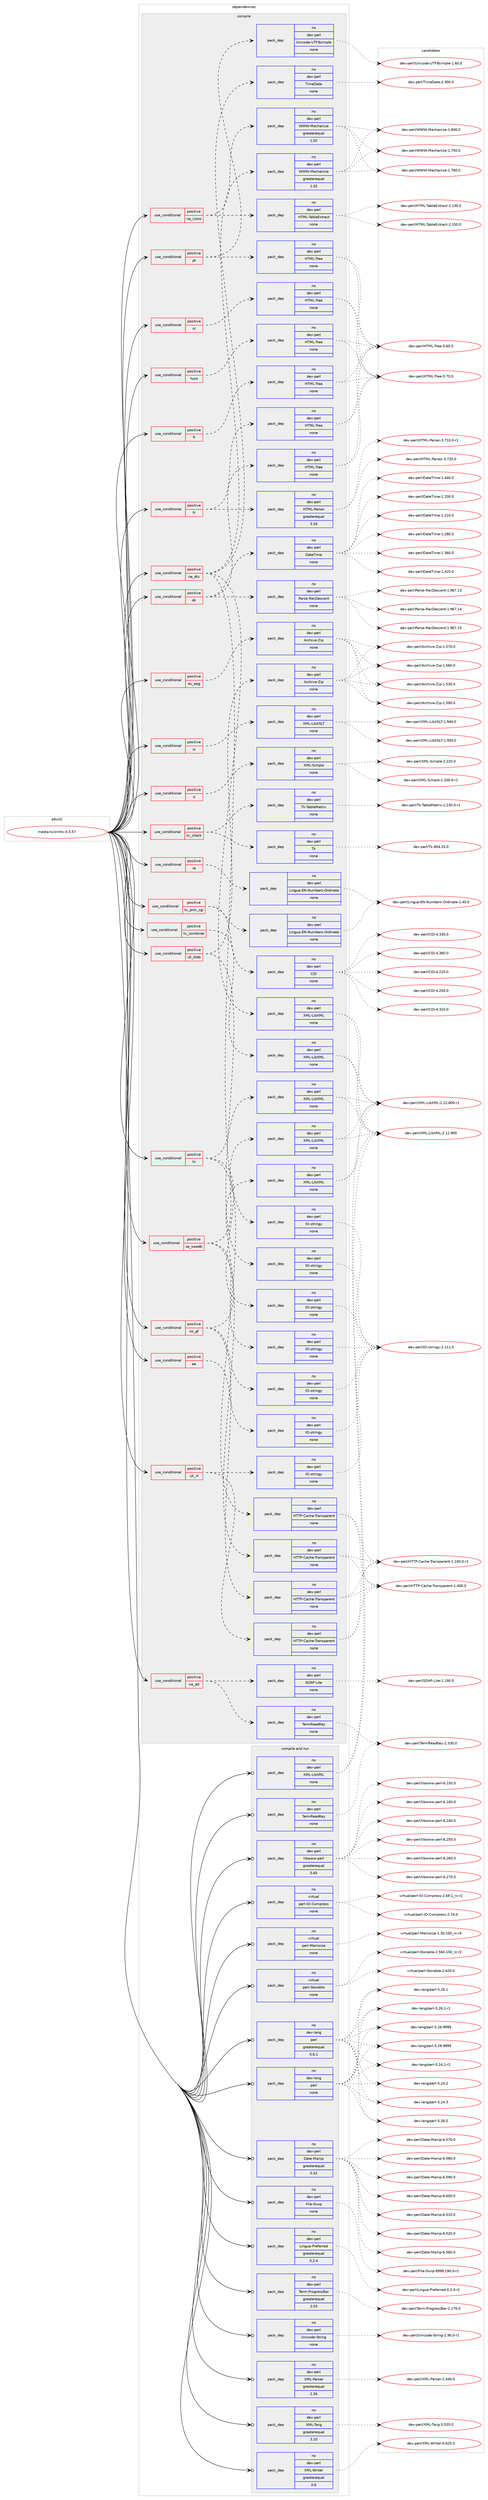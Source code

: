 digraph prolog {

# *************
# Graph options
# *************

newrank=true;
concentrate=true;
compound=true;
graph [rankdir=LR,fontname=Helvetica,fontsize=10,ranksep=1.5];#, ranksep=2.5, nodesep=0.2];
edge  [arrowhead=vee];
node  [fontname=Helvetica,fontsize=10];

# **********
# The ebuild
# **********

subgraph cluster_leftcol {
color=gray;
rank=same;
label=<<i>ebuild</i>>;
id [label="media-tv/xmltv-0.5.57", color=red, width=4, href="../media-tv/xmltv-0.5.57.svg"];
}

# ****************
# The dependencies
# ****************

subgraph cluster_midcol {
color=gray;
label=<<i>dependencies</i>>;
subgraph cluster_compile {
fillcolor="#eeeeee";
style=filled;
label=<<i>compile</i>>;
subgraph cond95436 {
dependency389226 [label=<<TABLE BORDER="0" CELLBORDER="1" CELLSPACING="0" CELLPADDING="4"><TR><TD ROWSPAN="3" CELLPADDING="10">use_conditional</TD></TR><TR><TD>positive</TD></TR><TR><TD>dk</TD></TR></TABLE>>, shape=none, color=red];
subgraph pack287471 {
dependency389227 [label=<<TABLE BORDER="0" CELLBORDER="1" CELLSPACING="0" CELLPADDING="4" WIDTH="220"><TR><TD ROWSPAN="6" CELLPADDING="30">pack_dep</TD></TR><TR><TD WIDTH="110">no</TD></TR><TR><TD>dev-perl</TD></TR><TR><TD>HTML-Tree</TD></TR><TR><TD>none</TD></TR><TR><TD></TD></TR></TABLE>>, shape=none, color=blue];
}
dependency389226:e -> dependency389227:w [weight=20,style="dashed",arrowhead="vee"];
subgraph pack287472 {
dependency389228 [label=<<TABLE BORDER="0" CELLBORDER="1" CELLSPACING="0" CELLPADDING="4" WIDTH="220"><TR><TD ROWSPAN="6" CELLPADDING="30">pack_dep</TD></TR><TR><TD WIDTH="110">no</TD></TR><TR><TD>dev-perl</TD></TR><TR><TD>DateTime</TD></TR><TR><TD>none</TD></TR><TR><TD></TD></TR></TABLE>>, shape=none, color=blue];
}
dependency389226:e -> dependency389228:w [weight=20,style="dashed",arrowhead="vee"];
subgraph pack287473 {
dependency389229 [label=<<TABLE BORDER="0" CELLBORDER="1" CELLSPACING="0" CELLPADDING="4" WIDTH="220"><TR><TD ROWSPAN="6" CELLPADDING="30">pack_dep</TD></TR><TR><TD WIDTH="110">no</TD></TR><TR><TD>dev-perl</TD></TR><TR><TD>Parse-RecDescent</TD></TR><TR><TD>none</TD></TR><TR><TD></TD></TR></TABLE>>, shape=none, color=blue];
}
dependency389226:e -> dependency389229:w [weight=20,style="dashed",arrowhead="vee"];
}
id:e -> dependency389226:w [weight=20,style="solid",arrowhead="vee"];
subgraph cond95437 {
dependency389230 [label=<<TABLE BORDER="0" CELLBORDER="1" CELLSPACING="0" CELLPADDING="4"><TR><TD ROWSPAN="3" CELLPADDING="10">use_conditional</TD></TR><TR><TD>positive</TD></TR><TR><TD>ee</TD></TR></TABLE>>, shape=none, color=red];
subgraph pack287474 {
dependency389231 [label=<<TABLE BORDER="0" CELLBORDER="1" CELLSPACING="0" CELLPADDING="4" WIDTH="220"><TR><TD ROWSPAN="6" CELLPADDING="30">pack_dep</TD></TR><TR><TD WIDTH="110">no</TD></TR><TR><TD>dev-perl</TD></TR><TR><TD>IO-stringy</TD></TR><TR><TD>none</TD></TR><TR><TD></TD></TR></TABLE>>, shape=none, color=blue];
}
dependency389230:e -> dependency389231:w [weight=20,style="dashed",arrowhead="vee"];
}
id:e -> dependency389230:w [weight=20,style="solid",arrowhead="vee"];
subgraph cond95438 {
dependency389232 [label=<<TABLE BORDER="0" CELLBORDER="1" CELLSPACING="0" CELLPADDING="4"><TR><TD ROWSPAN="3" CELLPADDING="10">use_conditional</TD></TR><TR><TD>positive</TD></TR><TR><TD>eu_epg</TD></TR></TABLE>>, shape=none, color=red];
subgraph pack287475 {
dependency389233 [label=<<TABLE BORDER="0" CELLBORDER="1" CELLSPACING="0" CELLPADDING="4" WIDTH="220"><TR><TD ROWSPAN="6" CELLPADDING="30">pack_dep</TD></TR><TR><TD WIDTH="110">no</TD></TR><TR><TD>dev-perl</TD></TR><TR><TD>Archive-Zip</TD></TR><TR><TD>none</TD></TR><TR><TD></TD></TR></TABLE>>, shape=none, color=blue];
}
dependency389232:e -> dependency389233:w [weight=20,style="dashed",arrowhead="vee"];
}
id:e -> dependency389232:w [weight=20,style="solid",arrowhead="vee"];
subgraph cond95439 {
dependency389234 [label=<<TABLE BORDER="0" CELLBORDER="1" CELLSPACING="0" CELLPADDING="4"><TR><TD ROWSPAN="3" CELLPADDING="10">use_conditional</TD></TR><TR><TD>positive</TD></TR><TR><TD>fi</TD></TR></TABLE>>, shape=none, color=red];
subgraph pack287476 {
dependency389235 [label=<<TABLE BORDER="0" CELLBORDER="1" CELLSPACING="0" CELLPADDING="4" WIDTH="220"><TR><TD ROWSPAN="6" CELLPADDING="30">pack_dep</TD></TR><TR><TD WIDTH="110">no</TD></TR><TR><TD>dev-perl</TD></TR><TR><TD>HTML-Tree</TD></TR><TR><TD>none</TD></TR><TR><TD></TD></TR></TABLE>>, shape=none, color=blue];
}
dependency389234:e -> dependency389235:w [weight=20,style="dashed",arrowhead="vee"];
}
id:e -> dependency389234:w [weight=20,style="solid",arrowhead="vee"];
subgraph cond95440 {
dependency389236 [label=<<TABLE BORDER="0" CELLBORDER="1" CELLSPACING="0" CELLPADDING="4"><TR><TD ROWSPAN="3" CELLPADDING="10">use_conditional</TD></TR><TR><TD>positive</TD></TR><TR><TD>fr</TD></TR></TABLE>>, shape=none, color=red];
subgraph pack287477 {
dependency389237 [label=<<TABLE BORDER="0" CELLBORDER="1" CELLSPACING="0" CELLPADDING="4" WIDTH="220"><TR><TD ROWSPAN="6" CELLPADDING="30">pack_dep</TD></TR><TR><TD WIDTH="110">no</TD></TR><TR><TD>dev-perl</TD></TR><TR><TD>HTML-Parser</TD></TR><TR><TD>greaterequal</TD></TR><TR><TD>3.34</TD></TR></TABLE>>, shape=none, color=blue];
}
dependency389236:e -> dependency389237:w [weight=20,style="dashed",arrowhead="vee"];
subgraph pack287478 {
dependency389238 [label=<<TABLE BORDER="0" CELLBORDER="1" CELLSPACING="0" CELLPADDING="4" WIDTH="220"><TR><TD ROWSPAN="6" CELLPADDING="30">pack_dep</TD></TR><TR><TD WIDTH="110">no</TD></TR><TR><TD>dev-perl</TD></TR><TR><TD>HTML-Tree</TD></TR><TR><TD>none</TD></TR><TR><TD></TD></TR></TABLE>>, shape=none, color=blue];
}
dependency389236:e -> dependency389238:w [weight=20,style="dashed",arrowhead="vee"];
}
id:e -> dependency389236:w [weight=20,style="solid",arrowhead="vee"];
subgraph cond95441 {
dependency389239 [label=<<TABLE BORDER="0" CELLBORDER="1" CELLSPACING="0" CELLPADDING="4"><TR><TD ROWSPAN="3" CELLPADDING="10">use_conditional</TD></TR><TR><TD>positive</TD></TR><TR><TD>hr</TD></TR></TABLE>>, shape=none, color=red];
subgraph pack287479 {
dependency389240 [label=<<TABLE BORDER="0" CELLBORDER="1" CELLSPACING="0" CELLPADDING="4" WIDTH="220"><TR><TD ROWSPAN="6" CELLPADDING="30">pack_dep</TD></TR><TR><TD WIDTH="110">no</TD></TR><TR><TD>dev-perl</TD></TR><TR><TD>HTTP-Cache-Transparent</TD></TR><TR><TD>none</TD></TR><TR><TD></TD></TR></TABLE>>, shape=none, color=blue];
}
dependency389239:e -> dependency389240:w [weight=20,style="dashed",arrowhead="vee"];
subgraph pack287480 {
dependency389241 [label=<<TABLE BORDER="0" CELLBORDER="1" CELLSPACING="0" CELLPADDING="4" WIDTH="220"><TR><TD ROWSPAN="6" CELLPADDING="30">pack_dep</TD></TR><TR><TD WIDTH="110">no</TD></TR><TR><TD>dev-perl</TD></TR><TR><TD>IO-stringy</TD></TR><TR><TD>none</TD></TR><TR><TD></TD></TR></TABLE>>, shape=none, color=blue];
}
dependency389239:e -> dependency389241:w [weight=20,style="dashed",arrowhead="vee"];
subgraph pack287481 {
dependency389242 [label=<<TABLE BORDER="0" CELLBORDER="1" CELLSPACING="0" CELLPADDING="4" WIDTH="220"><TR><TD ROWSPAN="6" CELLPADDING="30">pack_dep</TD></TR><TR><TD WIDTH="110">no</TD></TR><TR><TD>dev-perl</TD></TR><TR><TD>XML-LibXML</TD></TR><TR><TD>none</TD></TR><TR><TD></TD></TR></TABLE>>, shape=none, color=blue];
}
dependency389239:e -> dependency389242:w [weight=20,style="dashed",arrowhead="vee"];
}
id:e -> dependency389239:w [weight=20,style="solid",arrowhead="vee"];
subgraph cond95442 {
dependency389243 [label=<<TABLE BORDER="0" CELLBORDER="1" CELLSPACING="0" CELLPADDING="4"><TR><TD ROWSPAN="3" CELLPADDING="10">use_conditional</TD></TR><TR><TD>positive</TD></TR><TR><TD>huro</TD></TR></TABLE>>, shape=none, color=red];
subgraph pack287482 {
dependency389244 [label=<<TABLE BORDER="0" CELLBORDER="1" CELLSPACING="0" CELLPADDING="4" WIDTH="220"><TR><TD ROWSPAN="6" CELLPADDING="30">pack_dep</TD></TR><TR><TD WIDTH="110">no</TD></TR><TR><TD>dev-perl</TD></TR><TR><TD>HTML-Tree</TD></TR><TR><TD>none</TD></TR><TR><TD></TD></TR></TABLE>>, shape=none, color=blue];
}
dependency389243:e -> dependency389244:w [weight=20,style="dashed",arrowhead="vee"];
}
id:e -> dependency389243:w [weight=20,style="solid",arrowhead="vee"];
subgraph cond95443 {
dependency389245 [label=<<TABLE BORDER="0" CELLBORDER="1" CELLSPACING="0" CELLPADDING="4"><TR><TD ROWSPAN="3" CELLPADDING="10">use_conditional</TD></TR><TR><TD>positive</TD></TR><TR><TD>is</TD></TR></TABLE>>, shape=none, color=red];
subgraph pack287483 {
dependency389246 [label=<<TABLE BORDER="0" CELLBORDER="1" CELLSPACING="0" CELLPADDING="4" WIDTH="220"><TR><TD ROWSPAN="6" CELLPADDING="30">pack_dep</TD></TR><TR><TD WIDTH="110">no</TD></TR><TR><TD>dev-perl</TD></TR><TR><TD>XML-LibXSLT</TD></TR><TR><TD>none</TD></TR><TR><TD></TD></TR></TABLE>>, shape=none, color=blue];
}
dependency389245:e -> dependency389246:w [weight=20,style="dashed",arrowhead="vee"];
}
id:e -> dependency389245:w [weight=20,style="solid",arrowhead="vee"];
subgraph cond95444 {
dependency389247 [label=<<TABLE BORDER="0" CELLBORDER="1" CELLSPACING="0" CELLPADDING="4"><TR><TD ROWSPAN="3" CELLPADDING="10">use_conditional</TD></TR><TR><TD>positive</TD></TR><TR><TD>it</TD></TR></TABLE>>, shape=none, color=red];
subgraph pack287484 {
dependency389248 [label=<<TABLE BORDER="0" CELLBORDER="1" CELLSPACING="0" CELLPADDING="4" WIDTH="220"><TR><TD ROWSPAN="6" CELLPADDING="30">pack_dep</TD></TR><TR><TD WIDTH="110">no</TD></TR><TR><TD>dev-perl</TD></TR><TR><TD>XML-Simple</TD></TR><TR><TD>none</TD></TR><TR><TD></TD></TR></TABLE>>, shape=none, color=blue];
}
dependency389247:e -> dependency389248:w [weight=20,style="dashed",arrowhead="vee"];
}
id:e -> dependency389247:w [weight=20,style="solid",arrowhead="vee"];
subgraph cond95445 {
dependency389249 [label=<<TABLE BORDER="0" CELLBORDER="1" CELLSPACING="0" CELLPADDING="4"><TR><TD ROWSPAN="3" CELLPADDING="10">use_conditional</TD></TR><TR><TD>positive</TD></TR><TR><TD>na_dd</TD></TR></TABLE>>, shape=none, color=red];
subgraph pack287485 {
dependency389250 [label=<<TABLE BORDER="0" CELLBORDER="1" CELLSPACING="0" CELLPADDING="4" WIDTH="220"><TR><TD ROWSPAN="6" CELLPADDING="30">pack_dep</TD></TR><TR><TD WIDTH="110">no</TD></TR><TR><TD>dev-perl</TD></TR><TR><TD>SOAP-Lite</TD></TR><TR><TD>none</TD></TR><TR><TD></TD></TR></TABLE>>, shape=none, color=blue];
}
dependency389249:e -> dependency389250:w [weight=20,style="dashed",arrowhead="vee"];
subgraph pack287486 {
dependency389251 [label=<<TABLE BORDER="0" CELLBORDER="1" CELLSPACING="0" CELLPADDING="4" WIDTH="220"><TR><TD ROWSPAN="6" CELLPADDING="30">pack_dep</TD></TR><TR><TD WIDTH="110">no</TD></TR><TR><TD>dev-perl</TD></TR><TR><TD>TermReadKey</TD></TR><TR><TD>none</TD></TR><TR><TD></TD></TR></TABLE>>, shape=none, color=blue];
}
dependency389249:e -> dependency389251:w [weight=20,style="dashed",arrowhead="vee"];
}
id:e -> dependency389249:w [weight=20,style="solid",arrowhead="vee"];
subgraph cond95446 {
dependency389252 [label=<<TABLE BORDER="0" CELLBORDER="1" CELLSPACING="0" CELLPADDING="4"><TR><TD ROWSPAN="3" CELLPADDING="10">use_conditional</TD></TR><TR><TD>positive</TD></TR><TR><TD>na_dtv</TD></TR></TABLE>>, shape=none, color=red];
subgraph pack287487 {
dependency389253 [label=<<TABLE BORDER="0" CELLBORDER="1" CELLSPACING="0" CELLPADDING="4" WIDTH="220"><TR><TD ROWSPAN="6" CELLPADDING="30">pack_dep</TD></TR><TR><TD WIDTH="110">no</TD></TR><TR><TD>dev-perl</TD></TR><TR><TD>WWW-Mechanize</TD></TR><TR><TD>greaterequal</TD></TR><TR><TD>1.02</TD></TR></TABLE>>, shape=none, color=blue];
}
dependency389252:e -> dependency389253:w [weight=20,style="dashed",arrowhead="vee"];
subgraph pack287488 {
dependency389254 [label=<<TABLE BORDER="0" CELLBORDER="1" CELLSPACING="0" CELLPADDING="4" WIDTH="220"><TR><TD ROWSPAN="6" CELLPADDING="30">pack_dep</TD></TR><TR><TD WIDTH="110">no</TD></TR><TR><TD>dev-perl</TD></TR><TR><TD>TimeDate</TD></TR><TR><TD>none</TD></TR><TR><TD></TD></TR></TABLE>>, shape=none, color=blue];
}
dependency389252:e -> dependency389254:w [weight=20,style="dashed",arrowhead="vee"];
subgraph pack287489 {
dependency389255 [label=<<TABLE BORDER="0" CELLBORDER="1" CELLSPACING="0" CELLPADDING="4" WIDTH="220"><TR><TD ROWSPAN="6" CELLPADDING="30">pack_dep</TD></TR><TR><TD WIDTH="110">no</TD></TR><TR><TD>dev-perl</TD></TR><TR><TD>IO-stringy</TD></TR><TR><TD>none</TD></TR><TR><TD></TD></TR></TABLE>>, shape=none, color=blue];
}
dependency389252:e -> dependency389255:w [weight=20,style="dashed",arrowhead="vee"];
subgraph pack287490 {
dependency389256 [label=<<TABLE BORDER="0" CELLBORDER="1" CELLSPACING="0" CELLPADDING="4" WIDTH="220"><TR><TD ROWSPAN="6" CELLPADDING="30">pack_dep</TD></TR><TR><TD WIDTH="110">no</TD></TR><TR><TD>dev-perl</TD></TR><TR><TD>XML-LibXML</TD></TR><TR><TD>none</TD></TR><TR><TD></TD></TR></TABLE>>, shape=none, color=blue];
}
dependency389252:e -> dependency389256:w [weight=20,style="dashed",arrowhead="vee"];
}
id:e -> dependency389252:w [weight=20,style="solid",arrowhead="vee"];
subgraph cond95447 {
dependency389257 [label=<<TABLE BORDER="0" CELLBORDER="1" CELLSPACING="0" CELLPADDING="4"><TR><TD ROWSPAN="3" CELLPADDING="10">use_conditional</TD></TR><TR><TD>positive</TD></TR><TR><TD>na_icons</TD></TR></TABLE>>, shape=none, color=red];
subgraph pack287491 {
dependency389258 [label=<<TABLE BORDER="0" CELLBORDER="1" CELLSPACING="0" CELLPADDING="4" WIDTH="220"><TR><TD ROWSPAN="6" CELLPADDING="30">pack_dep</TD></TR><TR><TD WIDTH="110">no</TD></TR><TR><TD>dev-perl</TD></TR><TR><TD>HTML-TableExtract</TD></TR><TR><TD>none</TD></TR><TR><TD></TD></TR></TABLE>>, shape=none, color=blue];
}
dependency389257:e -> dependency389258:w [weight=20,style="dashed",arrowhead="vee"];
subgraph pack287492 {
dependency389259 [label=<<TABLE BORDER="0" CELLBORDER="1" CELLSPACING="0" CELLPADDING="4" WIDTH="220"><TR><TD ROWSPAN="6" CELLPADDING="30">pack_dep</TD></TR><TR><TD WIDTH="110">no</TD></TR><TR><TD>dev-perl</TD></TR><TR><TD>WWW-Mechanize</TD></TR><TR><TD>greaterequal</TD></TR><TR><TD>1.02</TD></TR></TABLE>>, shape=none, color=blue];
}
dependency389257:e -> dependency389259:w [weight=20,style="dashed",arrowhead="vee"];
}
id:e -> dependency389257:w [weight=20,style="solid",arrowhead="vee"];
subgraph cond95448 {
dependency389260 [label=<<TABLE BORDER="0" CELLBORDER="1" CELLSPACING="0" CELLPADDING="4"><TR><TD ROWSPAN="3" CELLPADDING="10">use_conditional</TD></TR><TR><TD>positive</TD></TR><TR><TD>nl</TD></TR></TABLE>>, shape=none, color=red];
subgraph pack287493 {
dependency389261 [label=<<TABLE BORDER="0" CELLBORDER="1" CELLSPACING="0" CELLPADDING="4" WIDTH="220"><TR><TD ROWSPAN="6" CELLPADDING="30">pack_dep</TD></TR><TR><TD WIDTH="110">no</TD></TR><TR><TD>dev-perl</TD></TR><TR><TD>HTML-Tree</TD></TR><TR><TD>none</TD></TR><TR><TD></TD></TR></TABLE>>, shape=none, color=blue];
}
dependency389260:e -> dependency389261:w [weight=20,style="dashed",arrowhead="vee"];
}
id:e -> dependency389260:w [weight=20,style="solid",arrowhead="vee"];
subgraph cond95449 {
dependency389262 [label=<<TABLE BORDER="0" CELLBORDER="1" CELLSPACING="0" CELLPADDING="4"><TR><TD ROWSPAN="3" CELLPADDING="10">use_conditional</TD></TR><TR><TD>positive</TD></TR><TR><TD>no_gf</TD></TR></TABLE>>, shape=none, color=red];
subgraph pack287494 {
dependency389263 [label=<<TABLE BORDER="0" CELLBORDER="1" CELLSPACING="0" CELLPADDING="4" WIDTH="220"><TR><TD ROWSPAN="6" CELLPADDING="30">pack_dep</TD></TR><TR><TD WIDTH="110">no</TD></TR><TR><TD>dev-perl</TD></TR><TR><TD>HTTP-Cache-Transparent</TD></TR><TR><TD>none</TD></TR><TR><TD></TD></TR></TABLE>>, shape=none, color=blue];
}
dependency389262:e -> dependency389263:w [weight=20,style="dashed",arrowhead="vee"];
subgraph pack287495 {
dependency389264 [label=<<TABLE BORDER="0" CELLBORDER="1" CELLSPACING="0" CELLPADDING="4" WIDTH="220"><TR><TD ROWSPAN="6" CELLPADDING="30">pack_dep</TD></TR><TR><TD WIDTH="110">no</TD></TR><TR><TD>dev-perl</TD></TR><TR><TD>IO-stringy</TD></TR><TR><TD>none</TD></TR><TR><TD></TD></TR></TABLE>>, shape=none, color=blue];
}
dependency389262:e -> dependency389264:w [weight=20,style="dashed",arrowhead="vee"];
subgraph pack287496 {
dependency389265 [label=<<TABLE BORDER="0" CELLBORDER="1" CELLSPACING="0" CELLPADDING="4" WIDTH="220"><TR><TD ROWSPAN="6" CELLPADDING="30">pack_dep</TD></TR><TR><TD WIDTH="110">no</TD></TR><TR><TD>dev-perl</TD></TR><TR><TD>XML-LibXML</TD></TR><TR><TD>none</TD></TR><TR><TD></TD></TR></TABLE>>, shape=none, color=blue];
}
dependency389262:e -> dependency389265:w [weight=20,style="dashed",arrowhead="vee"];
}
id:e -> dependency389262:w [weight=20,style="solid",arrowhead="vee"];
subgraph cond95450 {
dependency389266 [label=<<TABLE BORDER="0" CELLBORDER="1" CELLSPACING="0" CELLPADDING="4"><TR><TD ROWSPAN="3" CELLPADDING="10">use_conditional</TD></TR><TR><TD>positive</TD></TR><TR><TD>pt</TD></TR></TABLE>>, shape=none, color=red];
subgraph pack287497 {
dependency389267 [label=<<TABLE BORDER="0" CELLBORDER="1" CELLSPACING="0" CELLPADDING="4" WIDTH="220"><TR><TD ROWSPAN="6" CELLPADDING="30">pack_dep</TD></TR><TR><TD WIDTH="110">no</TD></TR><TR><TD>dev-perl</TD></TR><TR><TD>HTML-Tree</TD></TR><TR><TD>none</TD></TR><TR><TD></TD></TR></TABLE>>, shape=none, color=blue];
}
dependency389266:e -> dependency389267:w [weight=20,style="dashed",arrowhead="vee"];
subgraph pack287498 {
dependency389268 [label=<<TABLE BORDER="0" CELLBORDER="1" CELLSPACING="0" CELLPADDING="4" WIDTH="220"><TR><TD ROWSPAN="6" CELLPADDING="30">pack_dep</TD></TR><TR><TD WIDTH="110">no</TD></TR><TR><TD>dev-perl</TD></TR><TR><TD>Unicode-UTF8simple</TD></TR><TR><TD>none</TD></TR><TR><TD></TD></TR></TABLE>>, shape=none, color=blue];
}
dependency389266:e -> dependency389268:w [weight=20,style="dashed",arrowhead="vee"];
}
id:e -> dependency389266:w [weight=20,style="solid",arrowhead="vee"];
subgraph cond95451 {
dependency389269 [label=<<TABLE BORDER="0" CELLBORDER="1" CELLSPACING="0" CELLPADDING="4"><TR><TD ROWSPAN="3" CELLPADDING="10">use_conditional</TD></TR><TR><TD>positive</TD></TR><TR><TD>re</TD></TR></TABLE>>, shape=none, color=red];
subgraph pack287499 {
dependency389270 [label=<<TABLE BORDER="0" CELLBORDER="1" CELLSPACING="0" CELLPADDING="4" WIDTH="220"><TR><TD ROWSPAN="6" CELLPADDING="30">pack_dep</TD></TR><TR><TD WIDTH="110">no</TD></TR><TR><TD>dev-perl</TD></TR><TR><TD>Lingua-EN-Numbers-Ordinate</TD></TR><TR><TD>none</TD></TR><TR><TD></TD></TR></TABLE>>, shape=none, color=blue];
}
dependency389269:e -> dependency389270:w [weight=20,style="dashed",arrowhead="vee"];
}
id:e -> dependency389269:w [weight=20,style="solid",arrowhead="vee"];
subgraph cond95452 {
dependency389271 [label=<<TABLE BORDER="0" CELLBORDER="1" CELLSPACING="0" CELLPADDING="4"><TR><TD ROWSPAN="3" CELLPADDING="10">use_conditional</TD></TR><TR><TD>positive</TD></TR><TR><TD>se_swedb</TD></TR></TABLE>>, shape=none, color=red];
subgraph pack287500 {
dependency389272 [label=<<TABLE BORDER="0" CELLBORDER="1" CELLSPACING="0" CELLPADDING="4" WIDTH="220"><TR><TD ROWSPAN="6" CELLPADDING="30">pack_dep</TD></TR><TR><TD WIDTH="110">no</TD></TR><TR><TD>dev-perl</TD></TR><TR><TD>HTTP-Cache-Transparent</TD></TR><TR><TD>none</TD></TR><TR><TD></TD></TR></TABLE>>, shape=none, color=blue];
}
dependency389271:e -> dependency389272:w [weight=20,style="dashed",arrowhead="vee"];
subgraph pack287501 {
dependency389273 [label=<<TABLE BORDER="0" CELLBORDER="1" CELLSPACING="0" CELLPADDING="4" WIDTH="220"><TR><TD ROWSPAN="6" CELLPADDING="30">pack_dep</TD></TR><TR><TD WIDTH="110">no</TD></TR><TR><TD>dev-perl</TD></TR><TR><TD>IO-stringy</TD></TR><TR><TD>none</TD></TR><TR><TD></TD></TR></TABLE>>, shape=none, color=blue];
}
dependency389271:e -> dependency389273:w [weight=20,style="dashed",arrowhead="vee"];
subgraph pack287502 {
dependency389274 [label=<<TABLE BORDER="0" CELLBORDER="1" CELLSPACING="0" CELLPADDING="4" WIDTH="220"><TR><TD ROWSPAN="6" CELLPADDING="30">pack_dep</TD></TR><TR><TD WIDTH="110">no</TD></TR><TR><TD>dev-perl</TD></TR><TR><TD>XML-LibXML</TD></TR><TR><TD>none</TD></TR><TR><TD></TD></TR></TABLE>>, shape=none, color=blue];
}
dependency389271:e -> dependency389274:w [weight=20,style="dashed",arrowhead="vee"];
}
id:e -> dependency389271:w [weight=20,style="solid",arrowhead="vee"];
subgraph cond95453 {
dependency389275 [label=<<TABLE BORDER="0" CELLBORDER="1" CELLSPACING="0" CELLPADDING="4"><TR><TD ROWSPAN="3" CELLPADDING="10">use_conditional</TD></TR><TR><TD>positive</TD></TR><TR><TD>tv_check</TD></TR></TABLE>>, shape=none, color=red];
subgraph pack287503 {
dependency389276 [label=<<TABLE BORDER="0" CELLBORDER="1" CELLSPACING="0" CELLPADDING="4" WIDTH="220"><TR><TD ROWSPAN="6" CELLPADDING="30">pack_dep</TD></TR><TR><TD WIDTH="110">no</TD></TR><TR><TD>dev-perl</TD></TR><TR><TD>Tk</TD></TR><TR><TD>none</TD></TR><TR><TD></TD></TR></TABLE>>, shape=none, color=blue];
}
dependency389275:e -> dependency389276:w [weight=20,style="dashed",arrowhead="vee"];
subgraph pack287504 {
dependency389277 [label=<<TABLE BORDER="0" CELLBORDER="1" CELLSPACING="0" CELLPADDING="4" WIDTH="220"><TR><TD ROWSPAN="6" CELLPADDING="30">pack_dep</TD></TR><TR><TD WIDTH="110">no</TD></TR><TR><TD>dev-perl</TD></TR><TR><TD>Tk-TableMatrix</TD></TR><TR><TD>none</TD></TR><TR><TD></TD></TR></TABLE>>, shape=none, color=blue];
}
dependency389275:e -> dependency389277:w [weight=20,style="dashed",arrowhead="vee"];
}
id:e -> dependency389275:w [weight=20,style="solid",arrowhead="vee"];
subgraph cond95454 {
dependency389278 [label=<<TABLE BORDER="0" CELLBORDER="1" CELLSPACING="0" CELLPADDING="4"><TR><TD ROWSPAN="3" CELLPADDING="10">use_conditional</TD></TR><TR><TD>positive</TD></TR><TR><TD>tv_combiner</TD></TR></TABLE>>, shape=none, color=red];
subgraph pack287505 {
dependency389279 [label=<<TABLE BORDER="0" CELLBORDER="1" CELLSPACING="0" CELLPADDING="4" WIDTH="220"><TR><TD ROWSPAN="6" CELLPADDING="30">pack_dep</TD></TR><TR><TD WIDTH="110">no</TD></TR><TR><TD>dev-perl</TD></TR><TR><TD>XML-LibXML</TD></TR><TR><TD>none</TD></TR><TR><TD></TD></TR></TABLE>>, shape=none, color=blue];
}
dependency389278:e -> dependency389279:w [weight=20,style="dashed",arrowhead="vee"];
}
id:e -> dependency389278:w [weight=20,style="solid",arrowhead="vee"];
subgraph cond95455 {
dependency389280 [label=<<TABLE BORDER="0" CELLBORDER="1" CELLSPACING="0" CELLPADDING="4"><TR><TD ROWSPAN="3" CELLPADDING="10">use_conditional</TD></TR><TR><TD>positive</TD></TR><TR><TD>tv_pick_cgi</TD></TR></TABLE>>, shape=none, color=red];
subgraph pack287506 {
dependency389281 [label=<<TABLE BORDER="0" CELLBORDER="1" CELLSPACING="0" CELLPADDING="4" WIDTH="220"><TR><TD ROWSPAN="6" CELLPADDING="30">pack_dep</TD></TR><TR><TD WIDTH="110">no</TD></TR><TR><TD>dev-perl</TD></TR><TR><TD>CGI</TD></TR><TR><TD>none</TD></TR><TR><TD></TD></TR></TABLE>>, shape=none, color=blue];
}
dependency389280:e -> dependency389281:w [weight=20,style="dashed",arrowhead="vee"];
subgraph pack287507 {
dependency389282 [label=<<TABLE BORDER="0" CELLBORDER="1" CELLSPACING="0" CELLPADDING="4" WIDTH="220"><TR><TD ROWSPAN="6" CELLPADDING="30">pack_dep</TD></TR><TR><TD WIDTH="110">no</TD></TR><TR><TD>dev-perl</TD></TR><TR><TD>Lingua-EN-Numbers-Ordinate</TD></TR><TR><TD>none</TD></TR><TR><TD></TD></TR></TABLE>>, shape=none, color=blue];
}
dependency389280:e -> dependency389282:w [weight=20,style="dashed",arrowhead="vee"];
}
id:e -> dependency389280:w [weight=20,style="solid",arrowhead="vee"];
subgraph cond95456 {
dependency389283 [label=<<TABLE BORDER="0" CELLBORDER="1" CELLSPACING="0" CELLPADDING="4"><TR><TD ROWSPAN="3" CELLPADDING="10">use_conditional</TD></TR><TR><TD>positive</TD></TR><TR><TD>uk_bleb</TD></TR></TABLE>>, shape=none, color=red];
subgraph pack287508 {
dependency389284 [label=<<TABLE BORDER="0" CELLBORDER="1" CELLSPACING="0" CELLPADDING="4" WIDTH="220"><TR><TD ROWSPAN="6" CELLPADDING="30">pack_dep</TD></TR><TR><TD WIDTH="110">no</TD></TR><TR><TD>dev-perl</TD></TR><TR><TD>Archive-Zip</TD></TR><TR><TD>none</TD></TR><TR><TD></TD></TR></TABLE>>, shape=none, color=blue];
}
dependency389283:e -> dependency389284:w [weight=20,style="dashed",arrowhead="vee"];
subgraph pack287509 {
dependency389285 [label=<<TABLE BORDER="0" CELLBORDER="1" CELLSPACING="0" CELLPADDING="4" WIDTH="220"><TR><TD ROWSPAN="6" CELLPADDING="30">pack_dep</TD></TR><TR><TD WIDTH="110">no</TD></TR><TR><TD>dev-perl</TD></TR><TR><TD>IO-stringy</TD></TR><TR><TD>none</TD></TR><TR><TD></TD></TR></TABLE>>, shape=none, color=blue];
}
dependency389283:e -> dependency389285:w [weight=20,style="dashed",arrowhead="vee"];
}
id:e -> dependency389283:w [weight=20,style="solid",arrowhead="vee"];
subgraph cond95457 {
dependency389286 [label=<<TABLE BORDER="0" CELLBORDER="1" CELLSPACING="0" CELLPADDING="4"><TR><TD ROWSPAN="3" CELLPADDING="10">use_conditional</TD></TR><TR><TD>positive</TD></TR><TR><TD>uk_rt</TD></TR></TABLE>>, shape=none, color=red];
subgraph pack287510 {
dependency389287 [label=<<TABLE BORDER="0" CELLBORDER="1" CELLSPACING="0" CELLPADDING="4" WIDTH="220"><TR><TD ROWSPAN="6" CELLPADDING="30">pack_dep</TD></TR><TR><TD WIDTH="110">no</TD></TR><TR><TD>dev-perl</TD></TR><TR><TD>HTTP-Cache-Transparent</TD></TR><TR><TD>none</TD></TR><TR><TD></TD></TR></TABLE>>, shape=none, color=blue];
}
dependency389286:e -> dependency389287:w [weight=20,style="dashed",arrowhead="vee"];
subgraph pack287511 {
dependency389288 [label=<<TABLE BORDER="0" CELLBORDER="1" CELLSPACING="0" CELLPADDING="4" WIDTH="220"><TR><TD ROWSPAN="6" CELLPADDING="30">pack_dep</TD></TR><TR><TD WIDTH="110">no</TD></TR><TR><TD>dev-perl</TD></TR><TR><TD>IO-stringy</TD></TR><TR><TD>none</TD></TR><TR><TD></TD></TR></TABLE>>, shape=none, color=blue];
}
dependency389286:e -> dependency389288:w [weight=20,style="dashed",arrowhead="vee"];
}
id:e -> dependency389286:w [weight=20,style="solid",arrowhead="vee"];
}
subgraph cluster_compileandrun {
fillcolor="#eeeeee";
style=filled;
label=<<i>compile and run</i>>;
subgraph pack287512 {
dependency389289 [label=<<TABLE BORDER="0" CELLBORDER="1" CELLSPACING="0" CELLPADDING="4" WIDTH="220"><TR><TD ROWSPAN="6" CELLPADDING="30">pack_dep</TD></TR><TR><TD WIDTH="110">no</TD></TR><TR><TD>dev-lang</TD></TR><TR><TD>perl</TD></TR><TR><TD>greaterequal</TD></TR><TR><TD>5.6.1</TD></TR></TABLE>>, shape=none, color=blue];
}
id:e -> dependency389289:w [weight=20,style="solid",arrowhead="odotvee"];
subgraph pack287513 {
dependency389290 [label=<<TABLE BORDER="0" CELLBORDER="1" CELLSPACING="0" CELLPADDING="4" WIDTH="220"><TR><TD ROWSPAN="6" CELLPADDING="30">pack_dep</TD></TR><TR><TD WIDTH="110">no</TD></TR><TR><TD>dev-lang</TD></TR><TR><TD>perl</TD></TR><TR><TD>none</TD></TR><TR><TD></TD></TR></TABLE>>, shape=none, color=blue];
}
id:e -> dependency389290:w [weight=20,style="solid",arrowhead="odotvee"];
subgraph pack287514 {
dependency389291 [label=<<TABLE BORDER="0" CELLBORDER="1" CELLSPACING="0" CELLPADDING="4" WIDTH="220"><TR><TD ROWSPAN="6" CELLPADDING="30">pack_dep</TD></TR><TR><TD WIDTH="110">no</TD></TR><TR><TD>dev-perl</TD></TR><TR><TD>Date-Manip</TD></TR><TR><TD>greaterequal</TD></TR><TR><TD>5.42</TD></TR></TABLE>>, shape=none, color=blue];
}
id:e -> dependency389291:w [weight=20,style="solid",arrowhead="odotvee"];
subgraph pack287515 {
dependency389292 [label=<<TABLE BORDER="0" CELLBORDER="1" CELLSPACING="0" CELLPADDING="4" WIDTH="220"><TR><TD ROWSPAN="6" CELLPADDING="30">pack_dep</TD></TR><TR><TD WIDTH="110">no</TD></TR><TR><TD>dev-perl</TD></TR><TR><TD>File-Slurp</TD></TR><TR><TD>none</TD></TR><TR><TD></TD></TR></TABLE>>, shape=none, color=blue];
}
id:e -> dependency389292:w [weight=20,style="solid",arrowhead="odotvee"];
subgraph pack287516 {
dependency389293 [label=<<TABLE BORDER="0" CELLBORDER="1" CELLSPACING="0" CELLPADDING="4" WIDTH="220"><TR><TD ROWSPAN="6" CELLPADDING="30">pack_dep</TD></TR><TR><TD WIDTH="110">no</TD></TR><TR><TD>dev-perl</TD></TR><TR><TD>Lingua-Preferred</TD></TR><TR><TD>greaterequal</TD></TR><TR><TD>0.2.4</TD></TR></TABLE>>, shape=none, color=blue];
}
id:e -> dependency389293:w [weight=20,style="solid",arrowhead="odotvee"];
subgraph pack287517 {
dependency389294 [label=<<TABLE BORDER="0" CELLBORDER="1" CELLSPACING="0" CELLPADDING="4" WIDTH="220"><TR><TD ROWSPAN="6" CELLPADDING="30">pack_dep</TD></TR><TR><TD WIDTH="110">no</TD></TR><TR><TD>dev-perl</TD></TR><TR><TD>Term-ProgressBar</TD></TR><TR><TD>greaterequal</TD></TR><TR><TD>2.03</TD></TR></TABLE>>, shape=none, color=blue];
}
id:e -> dependency389294:w [weight=20,style="solid",arrowhead="odotvee"];
subgraph pack287518 {
dependency389295 [label=<<TABLE BORDER="0" CELLBORDER="1" CELLSPACING="0" CELLPADDING="4" WIDTH="220"><TR><TD ROWSPAN="6" CELLPADDING="30">pack_dep</TD></TR><TR><TD WIDTH="110">no</TD></TR><TR><TD>dev-perl</TD></TR><TR><TD>TermReadKey</TD></TR><TR><TD>none</TD></TR><TR><TD></TD></TR></TABLE>>, shape=none, color=blue];
}
id:e -> dependency389295:w [weight=20,style="solid",arrowhead="odotvee"];
subgraph pack287519 {
dependency389296 [label=<<TABLE BORDER="0" CELLBORDER="1" CELLSPACING="0" CELLPADDING="4" WIDTH="220"><TR><TD ROWSPAN="6" CELLPADDING="30">pack_dep</TD></TR><TR><TD WIDTH="110">no</TD></TR><TR><TD>dev-perl</TD></TR><TR><TD>Unicode-String</TD></TR><TR><TD>none</TD></TR><TR><TD></TD></TR></TABLE>>, shape=none, color=blue];
}
id:e -> dependency389296:w [weight=20,style="solid",arrowhead="odotvee"];
subgraph pack287520 {
dependency389297 [label=<<TABLE BORDER="0" CELLBORDER="1" CELLSPACING="0" CELLPADDING="4" WIDTH="220"><TR><TD ROWSPAN="6" CELLPADDING="30">pack_dep</TD></TR><TR><TD WIDTH="110">no</TD></TR><TR><TD>dev-perl</TD></TR><TR><TD>XML-LibXML</TD></TR><TR><TD>none</TD></TR><TR><TD></TD></TR></TABLE>>, shape=none, color=blue];
}
id:e -> dependency389297:w [weight=20,style="solid",arrowhead="odotvee"];
subgraph pack287521 {
dependency389298 [label=<<TABLE BORDER="0" CELLBORDER="1" CELLSPACING="0" CELLPADDING="4" WIDTH="220"><TR><TD ROWSPAN="6" CELLPADDING="30">pack_dep</TD></TR><TR><TD WIDTH="110">no</TD></TR><TR><TD>dev-perl</TD></TR><TR><TD>XML-Parser</TD></TR><TR><TD>greaterequal</TD></TR><TR><TD>2.34</TD></TR></TABLE>>, shape=none, color=blue];
}
id:e -> dependency389298:w [weight=20,style="solid",arrowhead="odotvee"];
subgraph pack287522 {
dependency389299 [label=<<TABLE BORDER="0" CELLBORDER="1" CELLSPACING="0" CELLPADDING="4" WIDTH="220"><TR><TD ROWSPAN="6" CELLPADDING="30">pack_dep</TD></TR><TR><TD WIDTH="110">no</TD></TR><TR><TD>dev-perl</TD></TR><TR><TD>XML-Twig</TD></TR><TR><TD>greaterequal</TD></TR><TR><TD>3.10</TD></TR></TABLE>>, shape=none, color=blue];
}
id:e -> dependency389299:w [weight=20,style="solid",arrowhead="odotvee"];
subgraph pack287523 {
dependency389300 [label=<<TABLE BORDER="0" CELLBORDER="1" CELLSPACING="0" CELLPADDING="4" WIDTH="220"><TR><TD ROWSPAN="6" CELLPADDING="30">pack_dep</TD></TR><TR><TD WIDTH="110">no</TD></TR><TR><TD>dev-perl</TD></TR><TR><TD>XML-Writer</TD></TR><TR><TD>greaterequal</TD></TR><TR><TD>0.6</TD></TR></TABLE>>, shape=none, color=blue];
}
id:e -> dependency389300:w [weight=20,style="solid",arrowhead="odotvee"];
subgraph pack287524 {
dependency389301 [label=<<TABLE BORDER="0" CELLBORDER="1" CELLSPACING="0" CELLPADDING="4" WIDTH="220"><TR><TD ROWSPAN="6" CELLPADDING="30">pack_dep</TD></TR><TR><TD WIDTH="110">no</TD></TR><TR><TD>dev-perl</TD></TR><TR><TD>libwww-perl</TD></TR><TR><TD>greaterequal</TD></TR><TR><TD>5.65</TD></TR></TABLE>>, shape=none, color=blue];
}
id:e -> dependency389301:w [weight=20,style="solid",arrowhead="odotvee"];
subgraph pack287525 {
dependency389302 [label=<<TABLE BORDER="0" CELLBORDER="1" CELLSPACING="0" CELLPADDING="4" WIDTH="220"><TR><TD ROWSPAN="6" CELLPADDING="30">pack_dep</TD></TR><TR><TD WIDTH="110">no</TD></TR><TR><TD>virtual</TD></TR><TR><TD>perl-IO-Compress</TD></TR><TR><TD>none</TD></TR><TR><TD></TD></TR></TABLE>>, shape=none, color=blue];
}
id:e -> dependency389302:w [weight=20,style="solid",arrowhead="odotvee"];
subgraph pack287526 {
dependency389303 [label=<<TABLE BORDER="0" CELLBORDER="1" CELLSPACING="0" CELLPADDING="4" WIDTH="220"><TR><TD ROWSPAN="6" CELLPADDING="30">pack_dep</TD></TR><TR><TD WIDTH="110">no</TD></TR><TR><TD>virtual</TD></TR><TR><TD>perl-Memoize</TD></TR><TR><TD>none</TD></TR><TR><TD></TD></TR></TABLE>>, shape=none, color=blue];
}
id:e -> dependency389303:w [weight=20,style="solid",arrowhead="odotvee"];
subgraph pack287527 {
dependency389304 [label=<<TABLE BORDER="0" CELLBORDER="1" CELLSPACING="0" CELLPADDING="4" WIDTH="220"><TR><TD ROWSPAN="6" CELLPADDING="30">pack_dep</TD></TR><TR><TD WIDTH="110">no</TD></TR><TR><TD>virtual</TD></TR><TR><TD>perl-Storable</TD></TR><TR><TD>none</TD></TR><TR><TD></TD></TR></TABLE>>, shape=none, color=blue];
}
id:e -> dependency389304:w [weight=20,style="solid",arrowhead="odotvee"];
}
subgraph cluster_run {
fillcolor="#eeeeee";
style=filled;
label=<<i>run</i>>;
}
}

# **************
# The candidates
# **************

subgraph cluster_choices {
rank=same;
color=gray;
label=<<i>candidates</i>>;

subgraph choice287471 {
color=black;
nodesep=1;
choice100101118451121011141084772847776458411410110145534654484648 [label="dev-perl/HTML-Tree-5.60.0", color=red, width=4,href="../dev-perl/HTML-Tree-5.60.0.svg"];
choice100101118451121011141084772847776458411410110145534655484648 [label="dev-perl/HTML-Tree-5.70.0", color=red, width=4,href="../dev-perl/HTML-Tree-5.70.0.svg"];
dependency389227:e -> choice100101118451121011141084772847776458411410110145534654484648:w [style=dotted,weight="100"];
dependency389227:e -> choice100101118451121011141084772847776458411410110145534655484648:w [style=dotted,weight="100"];
}
subgraph choice287472 {
color=black;
nodesep=1;
choice10010111845112101114108476897116101841051091014549465048484648 [label="dev-perl/DateTime-1.200.0", color=red, width=4,href="../dev-perl/DateTime-1.200.0.svg"];
choice10010111845112101114108476897116101841051091014549465049484648 [label="dev-perl/DateTime-1.210.0", color=red, width=4,href="../dev-perl/DateTime-1.210.0.svg"];
choice10010111845112101114108476897116101841051091014549465056484648 [label="dev-perl/DateTime-1.280.0", color=red, width=4,href="../dev-perl/DateTime-1.280.0.svg"];
choice10010111845112101114108476897116101841051091014549465154484648 [label="dev-perl/DateTime-1.360.0", color=red, width=4,href="../dev-perl/DateTime-1.360.0.svg"];
choice10010111845112101114108476897116101841051091014549465250484648 [label="dev-perl/DateTime-1.420.0", color=red, width=4,href="../dev-perl/DateTime-1.420.0.svg"];
choice10010111845112101114108476897116101841051091014549465252484648 [label="dev-perl/DateTime-1.440.0", color=red, width=4,href="../dev-perl/DateTime-1.440.0.svg"];
dependency389228:e -> choice10010111845112101114108476897116101841051091014549465048484648:w [style=dotted,weight="100"];
dependency389228:e -> choice10010111845112101114108476897116101841051091014549465049484648:w [style=dotted,weight="100"];
dependency389228:e -> choice10010111845112101114108476897116101841051091014549465056484648:w [style=dotted,weight="100"];
dependency389228:e -> choice10010111845112101114108476897116101841051091014549465154484648:w [style=dotted,weight="100"];
dependency389228:e -> choice10010111845112101114108476897116101841051091014549465250484648:w [style=dotted,weight="100"];
dependency389228:e -> choice10010111845112101114108476897116101841051091014549465252484648:w [style=dotted,weight="100"];
}
subgraph choice287473 {
color=black;
nodesep=1;
choice100101118451121011141084780971141151014582101996810111599101110116454946575455464951 [label="dev-perl/Parse-RecDescent-1.967.13", color=red, width=4,href="../dev-perl/Parse-RecDescent-1.967.13.svg"];
choice100101118451121011141084780971141151014582101996810111599101110116454946575455464952 [label="dev-perl/Parse-RecDescent-1.967.14", color=red, width=4,href="../dev-perl/Parse-RecDescent-1.967.14.svg"];
choice100101118451121011141084780971141151014582101996810111599101110116454946575455464953 [label="dev-perl/Parse-RecDescent-1.967.15", color=red, width=4,href="../dev-perl/Parse-RecDescent-1.967.15.svg"];
dependency389229:e -> choice100101118451121011141084780971141151014582101996810111599101110116454946575455464951:w [style=dotted,weight="100"];
dependency389229:e -> choice100101118451121011141084780971141151014582101996810111599101110116454946575455464952:w [style=dotted,weight="100"];
dependency389229:e -> choice100101118451121011141084780971141151014582101996810111599101110116454946575455464953:w [style=dotted,weight="100"];
}
subgraph choice287474 {
color=black;
nodesep=1;
choice10010111845112101114108477379451151161141051101031214550464949494648 [label="dev-perl/IO-stringy-2.111.0", color=red, width=4,href="../dev-perl/IO-stringy-2.111.0.svg"];
dependency389231:e -> choice10010111845112101114108477379451151161141051101031214550464949494648:w [style=dotted,weight="100"];
}
subgraph choice287475 {
color=black;
nodesep=1;
choice1001011184511210111410847651149910410511810145901051124549465351484648 [label="dev-perl/Archive-Zip-1.530.0", color=red, width=4,href="../dev-perl/Archive-Zip-1.530.0.svg"];
choice1001011184511210111410847651149910410511810145901051124549465354484648 [label="dev-perl/Archive-Zip-1.560.0", color=red, width=4,href="../dev-perl/Archive-Zip-1.560.0.svg"];
choice1001011184511210111410847651149910410511810145901051124549465355484648 [label="dev-perl/Archive-Zip-1.570.0", color=red, width=4,href="../dev-perl/Archive-Zip-1.570.0.svg"];
choice1001011184511210111410847651149910410511810145901051124549465357484648 [label="dev-perl/Archive-Zip-1.590.0", color=red, width=4,href="../dev-perl/Archive-Zip-1.590.0.svg"];
dependency389233:e -> choice1001011184511210111410847651149910410511810145901051124549465351484648:w [style=dotted,weight="100"];
dependency389233:e -> choice1001011184511210111410847651149910410511810145901051124549465354484648:w [style=dotted,weight="100"];
dependency389233:e -> choice1001011184511210111410847651149910410511810145901051124549465355484648:w [style=dotted,weight="100"];
dependency389233:e -> choice1001011184511210111410847651149910410511810145901051124549465357484648:w [style=dotted,weight="100"];
}
subgraph choice287476 {
color=black;
nodesep=1;
choice100101118451121011141084772847776458411410110145534654484648 [label="dev-perl/HTML-Tree-5.60.0", color=red, width=4,href="../dev-perl/HTML-Tree-5.60.0.svg"];
choice100101118451121011141084772847776458411410110145534655484648 [label="dev-perl/HTML-Tree-5.70.0", color=red, width=4,href="../dev-perl/HTML-Tree-5.70.0.svg"];
dependency389235:e -> choice100101118451121011141084772847776458411410110145534654484648:w [style=dotted,weight="100"];
dependency389235:e -> choice100101118451121011141084772847776458411410110145534655484648:w [style=dotted,weight="100"];
}
subgraph choice287477 {
color=black;
nodesep=1;
choice10010111845112101114108477284777645809711411510111445514655494846484511449 [label="dev-perl/HTML-Parser-3.710.0-r1", color=red, width=4,href="../dev-perl/HTML-Parser-3.710.0-r1.svg"];
choice1001011184511210111410847728477764580971141151011144551465550484648 [label="dev-perl/HTML-Parser-3.720.0", color=red, width=4,href="../dev-perl/HTML-Parser-3.720.0.svg"];
dependency389237:e -> choice10010111845112101114108477284777645809711411510111445514655494846484511449:w [style=dotted,weight="100"];
dependency389237:e -> choice1001011184511210111410847728477764580971141151011144551465550484648:w [style=dotted,weight="100"];
}
subgraph choice287478 {
color=black;
nodesep=1;
choice100101118451121011141084772847776458411410110145534654484648 [label="dev-perl/HTML-Tree-5.60.0", color=red, width=4,href="../dev-perl/HTML-Tree-5.60.0.svg"];
choice100101118451121011141084772847776458411410110145534655484648 [label="dev-perl/HTML-Tree-5.70.0", color=red, width=4,href="../dev-perl/HTML-Tree-5.70.0.svg"];
dependency389238:e -> choice100101118451121011141084772847776458411410110145534654484648:w [style=dotted,weight="100"];
dependency389238:e -> choice100101118451121011141084772847776458411410110145534655484648:w [style=dotted,weight="100"];
}
subgraph choice287479 {
color=black;
nodesep=1;
choice100101118451121011141084772848480456797991041014584114971101151129711410111011645494649484846484511449 [label="dev-perl/HTTP-Cache-Transparent-1.100.0-r1", color=red, width=4,href="../dev-perl/HTTP-Cache-Transparent-1.100.0-r1.svg"];
choice10010111845112101114108477284848045679799104101458411497110115112971141011101164549465248484648 [label="dev-perl/HTTP-Cache-Transparent-1.400.0", color=red, width=4,href="../dev-perl/HTTP-Cache-Transparent-1.400.0.svg"];
dependency389240:e -> choice100101118451121011141084772848480456797991041014584114971101151129711410111011645494649484846484511449:w [style=dotted,weight="100"];
dependency389240:e -> choice10010111845112101114108477284848045679799104101458411497110115112971141011101164549465248484648:w [style=dotted,weight="100"];
}
subgraph choice287480 {
color=black;
nodesep=1;
choice10010111845112101114108477379451151161141051101031214550464949494648 [label="dev-perl/IO-stringy-2.111.0", color=red, width=4,href="../dev-perl/IO-stringy-2.111.0.svg"];
dependency389241:e -> choice10010111845112101114108477379451151161141051101031214550464949494648:w [style=dotted,weight="100"];
}
subgraph choice287481 {
color=black;
nodesep=1;
choice10010111845112101114108478877764576105988877764550464950465648484511449 [label="dev-perl/XML-LibXML-2.12.800-r1", color=red, width=4,href="../dev-perl/XML-LibXML-2.12.800-r1.svg"];
choice1001011184511210111410847887776457610598887776455046495046574848 [label="dev-perl/XML-LibXML-2.12.900", color=red, width=4,href="../dev-perl/XML-LibXML-2.12.900.svg"];
dependency389242:e -> choice10010111845112101114108478877764576105988877764550464950465648484511449:w [style=dotted,weight="100"];
dependency389242:e -> choice1001011184511210111410847887776457610598887776455046495046574848:w [style=dotted,weight="100"];
}
subgraph choice287482 {
color=black;
nodesep=1;
choice100101118451121011141084772847776458411410110145534654484648 [label="dev-perl/HTML-Tree-5.60.0", color=red, width=4,href="../dev-perl/HTML-Tree-5.60.0.svg"];
choice100101118451121011141084772847776458411410110145534655484648 [label="dev-perl/HTML-Tree-5.70.0", color=red, width=4,href="../dev-perl/HTML-Tree-5.70.0.svg"];
dependency389244:e -> choice100101118451121011141084772847776458411410110145534654484648:w [style=dotted,weight="100"];
dependency389244:e -> choice100101118451121011141084772847776458411410110145534655484648:w [style=dotted,weight="100"];
}
subgraph choice287483 {
color=black;
nodesep=1;
choice1001011184511210111410847887776457610598888376844549465752484648 [label="dev-perl/XML-LibXSLT-1.940.0", color=red, width=4,href="../dev-perl/XML-LibXSLT-1.940.0.svg"];
choice1001011184511210111410847887776457610598888376844549465753484648 [label="dev-perl/XML-LibXSLT-1.950.0", color=red, width=4,href="../dev-perl/XML-LibXSLT-1.950.0.svg"];
dependency389246:e -> choice1001011184511210111410847887776457610598888376844549465752484648:w [style=dotted,weight="100"];
dependency389246:e -> choice1001011184511210111410847887776457610598888376844549465753484648:w [style=dotted,weight="100"];
}
subgraph choice287484 {
color=black;
nodesep=1;
choice1001011184511210111410847887776458310510911210810145504650484846484511449 [label="dev-perl/XML-Simple-2.200.0-r1", color=red, width=4,href="../dev-perl/XML-Simple-2.200.0-r1.svg"];
choice100101118451121011141084788777645831051091121081014550465050484648 [label="dev-perl/XML-Simple-2.220.0", color=red, width=4,href="../dev-perl/XML-Simple-2.220.0.svg"];
dependency389248:e -> choice1001011184511210111410847887776458310510911210810145504650484846484511449:w [style=dotted,weight="100"];
dependency389248:e -> choice100101118451121011141084788777645831051091121081014550465050484648:w [style=dotted,weight="100"];
}
subgraph choice287485 {
color=black;
nodesep=1;
choice10010111845112101114108478379658045761051161014549464957484648 [label="dev-perl/SOAP-Lite-1.190.0", color=red, width=4,href="../dev-perl/SOAP-Lite-1.190.0.svg"];
dependency389250:e -> choice10010111845112101114108478379658045761051161014549464957484648:w [style=dotted,weight="100"];
}
subgraph choice287486 {
color=black;
nodesep=1;
choice1001011184511210111410847841011141098210197100751011214550465151484648 [label="dev-perl/TermReadKey-2.330.0", color=red, width=4,href="../dev-perl/TermReadKey-2.330.0.svg"];
dependency389251:e -> choice1001011184511210111410847841011141098210197100751011214550465151484648:w [style=dotted,weight="100"];
}
subgraph choice287487 {
color=black;
nodesep=1;
choice1001011184511210111410847878787457710199104971101051221014549465553484648 [label="dev-perl/WWW-Mechanize-1.750.0", color=red, width=4,href="../dev-perl/WWW-Mechanize-1.750.0.svg"];
choice1001011184511210111410847878787457710199104971101051221014549465557484648 [label="dev-perl/WWW-Mechanize-1.790.0", color=red, width=4,href="../dev-perl/WWW-Mechanize-1.790.0.svg"];
choice1001011184511210111410847878787457710199104971101051221014549465652484648 [label="dev-perl/WWW-Mechanize-1.840.0", color=red, width=4,href="../dev-perl/WWW-Mechanize-1.840.0.svg"];
dependency389253:e -> choice1001011184511210111410847878787457710199104971101051221014549465553484648:w [style=dotted,weight="100"];
dependency389253:e -> choice1001011184511210111410847878787457710199104971101051221014549465557484648:w [style=dotted,weight="100"];
dependency389253:e -> choice1001011184511210111410847878787457710199104971101051221014549465652484648:w [style=dotted,weight="100"];
}
subgraph choice287488 {
color=black;
nodesep=1;
choice10010111845112101114108478410510910168971161014550465148484648 [label="dev-perl/TimeDate-2.300.0", color=red, width=4,href="../dev-perl/TimeDate-2.300.0.svg"];
dependency389254:e -> choice10010111845112101114108478410510910168971161014550465148484648:w [style=dotted,weight="100"];
}
subgraph choice287489 {
color=black;
nodesep=1;
choice10010111845112101114108477379451151161141051101031214550464949494648 [label="dev-perl/IO-stringy-2.111.0", color=red, width=4,href="../dev-perl/IO-stringy-2.111.0.svg"];
dependency389255:e -> choice10010111845112101114108477379451151161141051101031214550464949494648:w [style=dotted,weight="100"];
}
subgraph choice287490 {
color=black;
nodesep=1;
choice10010111845112101114108478877764576105988877764550464950465648484511449 [label="dev-perl/XML-LibXML-2.12.800-r1", color=red, width=4,href="../dev-perl/XML-LibXML-2.12.800-r1.svg"];
choice1001011184511210111410847887776457610598887776455046495046574848 [label="dev-perl/XML-LibXML-2.12.900", color=red, width=4,href="../dev-perl/XML-LibXML-2.12.900.svg"];
dependency389256:e -> choice10010111845112101114108478877764576105988877764550464950465648484511449:w [style=dotted,weight="100"];
dependency389256:e -> choice1001011184511210111410847887776457610598887776455046495046574848:w [style=dotted,weight="100"];
}
subgraph choice287491 {
color=black;
nodesep=1;
choice100101118451121011141084772847776458497981081016912011611497991164550464951484648 [label="dev-perl/HTML-TableExtract-2.130.0", color=red, width=4,href="../dev-perl/HTML-TableExtract-2.130.0.svg"];
choice100101118451121011141084772847776458497981081016912011611497991164550464953484648 [label="dev-perl/HTML-TableExtract-2.150.0", color=red, width=4,href="../dev-perl/HTML-TableExtract-2.150.0.svg"];
dependency389258:e -> choice100101118451121011141084772847776458497981081016912011611497991164550464951484648:w [style=dotted,weight="100"];
dependency389258:e -> choice100101118451121011141084772847776458497981081016912011611497991164550464953484648:w [style=dotted,weight="100"];
}
subgraph choice287492 {
color=black;
nodesep=1;
choice1001011184511210111410847878787457710199104971101051221014549465553484648 [label="dev-perl/WWW-Mechanize-1.750.0", color=red, width=4,href="../dev-perl/WWW-Mechanize-1.750.0.svg"];
choice1001011184511210111410847878787457710199104971101051221014549465557484648 [label="dev-perl/WWW-Mechanize-1.790.0", color=red, width=4,href="../dev-perl/WWW-Mechanize-1.790.0.svg"];
choice1001011184511210111410847878787457710199104971101051221014549465652484648 [label="dev-perl/WWW-Mechanize-1.840.0", color=red, width=4,href="../dev-perl/WWW-Mechanize-1.840.0.svg"];
dependency389259:e -> choice1001011184511210111410847878787457710199104971101051221014549465553484648:w [style=dotted,weight="100"];
dependency389259:e -> choice1001011184511210111410847878787457710199104971101051221014549465557484648:w [style=dotted,weight="100"];
dependency389259:e -> choice1001011184511210111410847878787457710199104971101051221014549465652484648:w [style=dotted,weight="100"];
}
subgraph choice287493 {
color=black;
nodesep=1;
choice100101118451121011141084772847776458411410110145534654484648 [label="dev-perl/HTML-Tree-5.60.0", color=red, width=4,href="../dev-perl/HTML-Tree-5.60.0.svg"];
choice100101118451121011141084772847776458411410110145534655484648 [label="dev-perl/HTML-Tree-5.70.0", color=red, width=4,href="../dev-perl/HTML-Tree-5.70.0.svg"];
dependency389261:e -> choice100101118451121011141084772847776458411410110145534654484648:w [style=dotted,weight="100"];
dependency389261:e -> choice100101118451121011141084772847776458411410110145534655484648:w [style=dotted,weight="100"];
}
subgraph choice287494 {
color=black;
nodesep=1;
choice100101118451121011141084772848480456797991041014584114971101151129711410111011645494649484846484511449 [label="dev-perl/HTTP-Cache-Transparent-1.100.0-r1", color=red, width=4,href="../dev-perl/HTTP-Cache-Transparent-1.100.0-r1.svg"];
choice10010111845112101114108477284848045679799104101458411497110115112971141011101164549465248484648 [label="dev-perl/HTTP-Cache-Transparent-1.400.0", color=red, width=4,href="../dev-perl/HTTP-Cache-Transparent-1.400.0.svg"];
dependency389263:e -> choice100101118451121011141084772848480456797991041014584114971101151129711410111011645494649484846484511449:w [style=dotted,weight="100"];
dependency389263:e -> choice10010111845112101114108477284848045679799104101458411497110115112971141011101164549465248484648:w [style=dotted,weight="100"];
}
subgraph choice287495 {
color=black;
nodesep=1;
choice10010111845112101114108477379451151161141051101031214550464949494648 [label="dev-perl/IO-stringy-2.111.0", color=red, width=4,href="../dev-perl/IO-stringy-2.111.0.svg"];
dependency389264:e -> choice10010111845112101114108477379451151161141051101031214550464949494648:w [style=dotted,weight="100"];
}
subgraph choice287496 {
color=black;
nodesep=1;
choice10010111845112101114108478877764576105988877764550464950465648484511449 [label="dev-perl/XML-LibXML-2.12.800-r1", color=red, width=4,href="../dev-perl/XML-LibXML-2.12.800-r1.svg"];
choice1001011184511210111410847887776457610598887776455046495046574848 [label="dev-perl/XML-LibXML-2.12.900", color=red, width=4,href="../dev-perl/XML-LibXML-2.12.900.svg"];
dependency389265:e -> choice10010111845112101114108478877764576105988877764550464950465648484511449:w [style=dotted,weight="100"];
dependency389265:e -> choice1001011184511210111410847887776457610598887776455046495046574848:w [style=dotted,weight="100"];
}
subgraph choice287497 {
color=black;
nodesep=1;
choice100101118451121011141084772847776458411410110145534654484648 [label="dev-perl/HTML-Tree-5.60.0", color=red, width=4,href="../dev-perl/HTML-Tree-5.60.0.svg"];
choice100101118451121011141084772847776458411410110145534655484648 [label="dev-perl/HTML-Tree-5.70.0", color=red, width=4,href="../dev-perl/HTML-Tree-5.70.0.svg"];
dependency389267:e -> choice100101118451121011141084772847776458411410110145534654484648:w [style=dotted,weight="100"];
dependency389267:e -> choice100101118451121011141084772847776458411410110145534655484648:w [style=dotted,weight="100"];
}
subgraph choice287498 {
color=black;
nodesep=1;
choice10010111845112101114108478511010599111100101458584705611510510911210810145494654484648 [label="dev-perl/Unicode-UTF8simple-1.60.0", color=red, width=4,href="../dev-perl/Unicode-UTF8simple-1.60.0.svg"];
dependency389268:e -> choice10010111845112101114108478511010599111100101458584705611510510911210810145494654484648:w [style=dotted,weight="100"];
}
subgraph choice287499 {
color=black;
nodesep=1;
choice1001011184511210111410847761051101031179745697845781171099810111411545791141001051109711610145494652484648 [label="dev-perl/Lingua-EN-Numbers-Ordinate-1.40.0", color=red, width=4,href="../dev-perl/Lingua-EN-Numbers-Ordinate-1.40.0.svg"];
dependency389270:e -> choice1001011184511210111410847761051101031179745697845781171099810111411545791141001051109711610145494652484648:w [style=dotted,weight="100"];
}
subgraph choice287500 {
color=black;
nodesep=1;
choice100101118451121011141084772848480456797991041014584114971101151129711410111011645494649484846484511449 [label="dev-perl/HTTP-Cache-Transparent-1.100.0-r1", color=red, width=4,href="../dev-perl/HTTP-Cache-Transparent-1.100.0-r1.svg"];
choice10010111845112101114108477284848045679799104101458411497110115112971141011101164549465248484648 [label="dev-perl/HTTP-Cache-Transparent-1.400.0", color=red, width=4,href="../dev-perl/HTTP-Cache-Transparent-1.400.0.svg"];
dependency389272:e -> choice100101118451121011141084772848480456797991041014584114971101151129711410111011645494649484846484511449:w [style=dotted,weight="100"];
dependency389272:e -> choice10010111845112101114108477284848045679799104101458411497110115112971141011101164549465248484648:w [style=dotted,weight="100"];
}
subgraph choice287501 {
color=black;
nodesep=1;
choice10010111845112101114108477379451151161141051101031214550464949494648 [label="dev-perl/IO-stringy-2.111.0", color=red, width=4,href="../dev-perl/IO-stringy-2.111.0.svg"];
dependency389273:e -> choice10010111845112101114108477379451151161141051101031214550464949494648:w [style=dotted,weight="100"];
}
subgraph choice287502 {
color=black;
nodesep=1;
choice10010111845112101114108478877764576105988877764550464950465648484511449 [label="dev-perl/XML-LibXML-2.12.800-r1", color=red, width=4,href="../dev-perl/XML-LibXML-2.12.800-r1.svg"];
choice1001011184511210111410847887776457610598887776455046495046574848 [label="dev-perl/XML-LibXML-2.12.900", color=red, width=4,href="../dev-perl/XML-LibXML-2.12.900.svg"];
dependency389274:e -> choice10010111845112101114108478877764576105988877764550464950465648484511449:w [style=dotted,weight="100"];
dependency389274:e -> choice1001011184511210111410847887776457610598887776455046495046574848:w [style=dotted,weight="100"];
}
subgraph choice287503 {
color=black;
nodesep=1;
choice100101118451121011141084784107455648524651514648 [label="dev-perl/Tk-804.33.0", color=red, width=4,href="../dev-perl/Tk-804.33.0.svg"];
dependency389276:e -> choice100101118451121011141084784107455648524651514648:w [style=dotted,weight="100"];
}
subgraph choice287504 {
color=black;
nodesep=1;
choice10010111845112101114108478410745849798108101779711611410512045494650514846484511449 [label="dev-perl/Tk-TableMatrix-1.230.0-r1", color=red, width=4,href="../dev-perl/Tk-TableMatrix-1.230.0-r1.svg"];
dependency389277:e -> choice10010111845112101114108478410745849798108101779711611410512045494650514846484511449:w [style=dotted,weight="100"];
}
subgraph choice287505 {
color=black;
nodesep=1;
choice10010111845112101114108478877764576105988877764550464950465648484511449 [label="dev-perl/XML-LibXML-2.12.800-r1", color=red, width=4,href="../dev-perl/XML-LibXML-2.12.800-r1.svg"];
choice1001011184511210111410847887776457610598887776455046495046574848 [label="dev-perl/XML-LibXML-2.12.900", color=red, width=4,href="../dev-perl/XML-LibXML-2.12.900.svg"];
dependency389279:e -> choice10010111845112101114108478877764576105988877764550464950465648484511449:w [style=dotted,weight="100"];
dependency389279:e -> choice1001011184511210111410847887776457610598887776455046495046574848:w [style=dotted,weight="100"];
}
subgraph choice287506 {
color=black;
nodesep=1;
choice10010111845112101114108476771734552465050484648 [label="dev-perl/CGI-4.220.0", color=red, width=4,href="../dev-perl/CGI-4.220.0.svg"];
choice10010111845112101114108476771734552465053484648 [label="dev-perl/CGI-4.250.0", color=red, width=4,href="../dev-perl/CGI-4.250.0.svg"];
choice10010111845112101114108476771734552465149484648 [label="dev-perl/CGI-4.310.0", color=red, width=4,href="../dev-perl/CGI-4.310.0.svg"];
choice10010111845112101114108476771734552465151484648 [label="dev-perl/CGI-4.330.0", color=red, width=4,href="../dev-perl/CGI-4.330.0.svg"];
choice10010111845112101114108476771734552465154484648 [label="dev-perl/CGI-4.360.0", color=red, width=4,href="../dev-perl/CGI-4.360.0.svg"];
dependency389281:e -> choice10010111845112101114108476771734552465050484648:w [style=dotted,weight="100"];
dependency389281:e -> choice10010111845112101114108476771734552465053484648:w [style=dotted,weight="100"];
dependency389281:e -> choice10010111845112101114108476771734552465149484648:w [style=dotted,weight="100"];
dependency389281:e -> choice10010111845112101114108476771734552465151484648:w [style=dotted,weight="100"];
dependency389281:e -> choice10010111845112101114108476771734552465154484648:w [style=dotted,weight="100"];
}
subgraph choice287507 {
color=black;
nodesep=1;
choice1001011184511210111410847761051101031179745697845781171099810111411545791141001051109711610145494652484648 [label="dev-perl/Lingua-EN-Numbers-Ordinate-1.40.0", color=red, width=4,href="../dev-perl/Lingua-EN-Numbers-Ordinate-1.40.0.svg"];
dependency389282:e -> choice1001011184511210111410847761051101031179745697845781171099810111411545791141001051109711610145494652484648:w [style=dotted,weight="100"];
}
subgraph choice287508 {
color=black;
nodesep=1;
choice1001011184511210111410847651149910410511810145901051124549465351484648 [label="dev-perl/Archive-Zip-1.530.0", color=red, width=4,href="../dev-perl/Archive-Zip-1.530.0.svg"];
choice1001011184511210111410847651149910410511810145901051124549465354484648 [label="dev-perl/Archive-Zip-1.560.0", color=red, width=4,href="../dev-perl/Archive-Zip-1.560.0.svg"];
choice1001011184511210111410847651149910410511810145901051124549465355484648 [label="dev-perl/Archive-Zip-1.570.0", color=red, width=4,href="../dev-perl/Archive-Zip-1.570.0.svg"];
choice1001011184511210111410847651149910410511810145901051124549465357484648 [label="dev-perl/Archive-Zip-1.590.0", color=red, width=4,href="../dev-perl/Archive-Zip-1.590.0.svg"];
dependency389284:e -> choice1001011184511210111410847651149910410511810145901051124549465351484648:w [style=dotted,weight="100"];
dependency389284:e -> choice1001011184511210111410847651149910410511810145901051124549465354484648:w [style=dotted,weight="100"];
dependency389284:e -> choice1001011184511210111410847651149910410511810145901051124549465355484648:w [style=dotted,weight="100"];
dependency389284:e -> choice1001011184511210111410847651149910410511810145901051124549465357484648:w [style=dotted,weight="100"];
}
subgraph choice287509 {
color=black;
nodesep=1;
choice10010111845112101114108477379451151161141051101031214550464949494648 [label="dev-perl/IO-stringy-2.111.0", color=red, width=4,href="../dev-perl/IO-stringy-2.111.0.svg"];
dependency389285:e -> choice10010111845112101114108477379451151161141051101031214550464949494648:w [style=dotted,weight="100"];
}
subgraph choice287510 {
color=black;
nodesep=1;
choice100101118451121011141084772848480456797991041014584114971101151129711410111011645494649484846484511449 [label="dev-perl/HTTP-Cache-Transparent-1.100.0-r1", color=red, width=4,href="../dev-perl/HTTP-Cache-Transparent-1.100.0-r1.svg"];
choice10010111845112101114108477284848045679799104101458411497110115112971141011101164549465248484648 [label="dev-perl/HTTP-Cache-Transparent-1.400.0", color=red, width=4,href="../dev-perl/HTTP-Cache-Transparent-1.400.0.svg"];
dependency389287:e -> choice100101118451121011141084772848480456797991041014584114971101151129711410111011645494649484846484511449:w [style=dotted,weight="100"];
dependency389287:e -> choice10010111845112101114108477284848045679799104101458411497110115112971141011101164549465248484648:w [style=dotted,weight="100"];
}
subgraph choice287511 {
color=black;
nodesep=1;
choice10010111845112101114108477379451151161141051101031214550464949494648 [label="dev-perl/IO-stringy-2.111.0", color=red, width=4,href="../dev-perl/IO-stringy-2.111.0.svg"];
dependency389288:e -> choice10010111845112101114108477379451151161141051101031214550464949494648:w [style=dotted,weight="100"];
}
subgraph choice287512 {
color=black;
nodesep=1;
choice100101118451089711010347112101114108455346505246494511450 [label="dev-lang/perl-5.24.1-r2", color=red, width=4,href="../dev-lang/perl-5.24.1-r2.svg"];
choice10010111845108971101034711210111410845534650524650 [label="dev-lang/perl-5.24.2", color=red, width=4,href="../dev-lang/perl-5.24.2.svg"];
choice10010111845108971101034711210111410845534650524651 [label="dev-lang/perl-5.24.3", color=red, width=4,href="../dev-lang/perl-5.24.3.svg"];
choice10010111845108971101034711210111410845534650544648 [label="dev-lang/perl-5.26.0", color=red, width=4,href="../dev-lang/perl-5.26.0.svg"];
choice10010111845108971101034711210111410845534650544649 [label="dev-lang/perl-5.26.1", color=red, width=4,href="../dev-lang/perl-5.26.1.svg"];
choice100101118451089711010347112101114108455346505446494511449 [label="dev-lang/perl-5.26.1-r1", color=red, width=4,href="../dev-lang/perl-5.26.1-r1.svg"];
choice10010111845108971101034711210111410845534650544657575757 [label="dev-lang/perl-5.26.9999", color=red, width=4,href="../dev-lang/perl-5.26.9999.svg"];
choice10010111845108971101034711210111410845534650564657575757 [label="dev-lang/perl-5.28.9999", color=red, width=4,href="../dev-lang/perl-5.28.9999.svg"];
dependency389289:e -> choice100101118451089711010347112101114108455346505246494511450:w [style=dotted,weight="100"];
dependency389289:e -> choice10010111845108971101034711210111410845534650524650:w [style=dotted,weight="100"];
dependency389289:e -> choice10010111845108971101034711210111410845534650524651:w [style=dotted,weight="100"];
dependency389289:e -> choice10010111845108971101034711210111410845534650544648:w [style=dotted,weight="100"];
dependency389289:e -> choice10010111845108971101034711210111410845534650544649:w [style=dotted,weight="100"];
dependency389289:e -> choice100101118451089711010347112101114108455346505446494511449:w [style=dotted,weight="100"];
dependency389289:e -> choice10010111845108971101034711210111410845534650544657575757:w [style=dotted,weight="100"];
dependency389289:e -> choice10010111845108971101034711210111410845534650564657575757:w [style=dotted,weight="100"];
}
subgraph choice287513 {
color=black;
nodesep=1;
choice100101118451089711010347112101114108455346505246494511450 [label="dev-lang/perl-5.24.1-r2", color=red, width=4,href="../dev-lang/perl-5.24.1-r2.svg"];
choice10010111845108971101034711210111410845534650524650 [label="dev-lang/perl-5.24.2", color=red, width=4,href="../dev-lang/perl-5.24.2.svg"];
choice10010111845108971101034711210111410845534650524651 [label="dev-lang/perl-5.24.3", color=red, width=4,href="../dev-lang/perl-5.24.3.svg"];
choice10010111845108971101034711210111410845534650544648 [label="dev-lang/perl-5.26.0", color=red, width=4,href="../dev-lang/perl-5.26.0.svg"];
choice10010111845108971101034711210111410845534650544649 [label="dev-lang/perl-5.26.1", color=red, width=4,href="../dev-lang/perl-5.26.1.svg"];
choice100101118451089711010347112101114108455346505446494511449 [label="dev-lang/perl-5.26.1-r1", color=red, width=4,href="../dev-lang/perl-5.26.1-r1.svg"];
choice10010111845108971101034711210111410845534650544657575757 [label="dev-lang/perl-5.26.9999", color=red, width=4,href="../dev-lang/perl-5.26.9999.svg"];
choice10010111845108971101034711210111410845534650564657575757 [label="dev-lang/perl-5.28.9999", color=red, width=4,href="../dev-lang/perl-5.28.9999.svg"];
dependency389290:e -> choice100101118451089711010347112101114108455346505246494511450:w [style=dotted,weight="100"];
dependency389290:e -> choice10010111845108971101034711210111410845534650524650:w [style=dotted,weight="100"];
dependency389290:e -> choice10010111845108971101034711210111410845534650524651:w [style=dotted,weight="100"];
dependency389290:e -> choice10010111845108971101034711210111410845534650544648:w [style=dotted,weight="100"];
dependency389290:e -> choice10010111845108971101034711210111410845534650544649:w [style=dotted,weight="100"];
dependency389290:e -> choice100101118451089711010347112101114108455346505446494511449:w [style=dotted,weight="100"];
dependency389290:e -> choice10010111845108971101034711210111410845534650544657575757:w [style=dotted,weight="100"];
dependency389290:e -> choice10010111845108971101034711210111410845534650564657575757:w [style=dotted,weight="100"];
}
subgraph choice287514 {
color=black;
nodesep=1;
choice100101118451121011141084768971161014577971101051124554465349484648 [label="dev-perl/Date-Manip-6.510.0", color=red, width=4,href="../dev-perl/Date-Manip-6.510.0.svg"];
choice100101118451121011141084768971161014577971101051124554465350484648 [label="dev-perl/Date-Manip-6.520.0", color=red, width=4,href="../dev-perl/Date-Manip-6.520.0.svg"];
choice100101118451121011141084768971161014577971101051124554465354484648 [label="dev-perl/Date-Manip-6.560.0", color=red, width=4,href="../dev-perl/Date-Manip-6.560.0.svg"];
choice100101118451121011141084768971161014577971101051124554465355484648 [label="dev-perl/Date-Manip-6.570.0", color=red, width=4,href="../dev-perl/Date-Manip-6.570.0.svg"];
choice100101118451121011141084768971161014577971101051124554465356484648 [label="dev-perl/Date-Manip-6.580.0", color=red, width=4,href="../dev-perl/Date-Manip-6.580.0.svg"];
choice100101118451121011141084768971161014577971101051124554465357484648 [label="dev-perl/Date-Manip-6.590.0", color=red, width=4,href="../dev-perl/Date-Manip-6.590.0.svg"];
choice100101118451121011141084768971161014577971101051124554465448484648 [label="dev-perl/Date-Manip-6.600.0", color=red, width=4,href="../dev-perl/Date-Manip-6.600.0.svg"];
dependency389291:e -> choice100101118451121011141084768971161014577971101051124554465349484648:w [style=dotted,weight="100"];
dependency389291:e -> choice100101118451121011141084768971161014577971101051124554465350484648:w [style=dotted,weight="100"];
dependency389291:e -> choice100101118451121011141084768971161014577971101051124554465354484648:w [style=dotted,weight="100"];
dependency389291:e -> choice100101118451121011141084768971161014577971101051124554465355484648:w [style=dotted,weight="100"];
dependency389291:e -> choice100101118451121011141084768971161014577971101051124554465356484648:w [style=dotted,weight="100"];
dependency389291:e -> choice100101118451121011141084768971161014577971101051124554465357484648:w [style=dotted,weight="100"];
dependency389291:e -> choice100101118451121011141084768971161014577971101051124554465448484648:w [style=dotted,weight="100"];
}
subgraph choice287515 {
color=black;
nodesep=1;
choice100101118451121011141084770105108101458310811711411245575757574649574846484511449 [label="dev-perl/File-Slurp-9999.190.0-r1", color=red, width=4,href="../dev-perl/File-Slurp-9999.190.0-r1.svg"];
dependency389292:e -> choice100101118451121011141084770105108101458310811711411245575757574649574846484511449:w [style=dotted,weight="100"];
}
subgraph choice287516 {
color=black;
nodesep=1;
choice1001011184511210111410847761051101031179745801141011021011141141011004548465046524511449 [label="dev-perl/Lingua-Preferred-0.2.4-r1", color=red, width=4,href="../dev-perl/Lingua-Preferred-0.2.4-r1.svg"];
dependency389293:e -> choice1001011184511210111410847761051101031179745801141011021011141141011004548465046524511449:w [style=dotted,weight="100"];
}
subgraph choice287517 {
color=black;
nodesep=1;
choice100101118451121011141084784101114109458011411110311410111511566971144550464955484648 [label="dev-perl/Term-ProgressBar-2.170.0", color=red, width=4,href="../dev-perl/Term-ProgressBar-2.170.0.svg"];
dependency389294:e -> choice100101118451121011141084784101114109458011411110311410111511566971144550464955484648:w [style=dotted,weight="100"];
}
subgraph choice287518 {
color=black;
nodesep=1;
choice1001011184511210111410847841011141098210197100751011214550465151484648 [label="dev-perl/TermReadKey-2.330.0", color=red, width=4,href="../dev-perl/TermReadKey-2.330.0.svg"];
dependency389295:e -> choice1001011184511210111410847841011141098210197100751011214550465151484648:w [style=dotted,weight="100"];
}
subgraph choice287519 {
color=black;
nodesep=1;
choice100101118451121011141084785110105991111001014583116114105110103455046574846484511449 [label="dev-perl/Unicode-String-2.90.0-r1", color=red, width=4,href="../dev-perl/Unicode-String-2.90.0-r1.svg"];
dependency389296:e -> choice100101118451121011141084785110105991111001014583116114105110103455046574846484511449:w [style=dotted,weight="100"];
}
subgraph choice287520 {
color=black;
nodesep=1;
choice10010111845112101114108478877764576105988877764550464950465648484511449 [label="dev-perl/XML-LibXML-2.12.800-r1", color=red, width=4,href="../dev-perl/XML-LibXML-2.12.800-r1.svg"];
choice1001011184511210111410847887776457610598887776455046495046574848 [label="dev-perl/XML-LibXML-2.12.900", color=red, width=4,href="../dev-perl/XML-LibXML-2.12.900.svg"];
dependency389297:e -> choice10010111845112101114108478877764576105988877764550464950465648484511449:w [style=dotted,weight="100"];
dependency389297:e -> choice1001011184511210111410847887776457610598887776455046495046574848:w [style=dotted,weight="100"];
}
subgraph choice287521 {
color=black;
nodesep=1;
choice10010111845112101114108478877764580971141151011144550465252484648 [label="dev-perl/XML-Parser-2.440.0", color=red, width=4,href="../dev-perl/XML-Parser-2.440.0.svg"];
dependency389298:e -> choice10010111845112101114108478877764580971141151011144550465252484648:w [style=dotted,weight="100"];
}
subgraph choice287522 {
color=black;
nodesep=1;
choice100101118451121011141084788777645841191051034551465350484648 [label="dev-perl/XML-Twig-3.520.0", color=red, width=4,href="../dev-perl/XML-Twig-3.520.0.svg"];
dependency389299:e -> choice100101118451121011141084788777645841191051034551465350484648:w [style=dotted,weight="100"];
}
subgraph choice287523 {
color=black;
nodesep=1;
choice100101118451121011141084788777645871141051161011144548465450534648 [label="dev-perl/XML-Writer-0.625.0", color=red, width=4,href="../dev-perl/XML-Writer-0.625.0.svg"];
dependency389300:e -> choice100101118451121011141084788777645871141051161011144548465450534648:w [style=dotted,weight="100"];
}
subgraph choice287524 {
color=black;
nodesep=1;
choice100101118451121011141084710810598119119119451121011141084554464953484648 [label="dev-perl/libwww-perl-6.150.0", color=red, width=4,href="../dev-perl/libwww-perl-6.150.0.svg"];
choice100101118451121011141084710810598119119119451121011141084554464954484648 [label="dev-perl/libwww-perl-6.160.0", color=red, width=4,href="../dev-perl/libwww-perl-6.160.0.svg"];
choice100101118451121011141084710810598119119119451121011141084554465052484648 [label="dev-perl/libwww-perl-6.240.0", color=red, width=4,href="../dev-perl/libwww-perl-6.240.0.svg"];
choice100101118451121011141084710810598119119119451121011141084554465053484648 [label="dev-perl/libwww-perl-6.250.0", color=red, width=4,href="../dev-perl/libwww-perl-6.250.0.svg"];
choice100101118451121011141084710810598119119119451121011141084554465054484648 [label="dev-perl/libwww-perl-6.260.0", color=red, width=4,href="../dev-perl/libwww-perl-6.260.0.svg"];
choice100101118451121011141084710810598119119119451121011141084554465055484648 [label="dev-perl/libwww-perl-6.270.0", color=red, width=4,href="../dev-perl/libwww-perl-6.270.0.svg"];
dependency389301:e -> choice100101118451121011141084710810598119119119451121011141084554464953484648:w [style=dotted,weight="100"];
dependency389301:e -> choice100101118451121011141084710810598119119119451121011141084554464954484648:w [style=dotted,weight="100"];
dependency389301:e -> choice100101118451121011141084710810598119119119451121011141084554465052484648:w [style=dotted,weight="100"];
dependency389301:e -> choice100101118451121011141084710810598119119119451121011141084554465053484648:w [style=dotted,weight="100"];
dependency389301:e -> choice100101118451121011141084710810598119119119451121011141084554465054484648:w [style=dotted,weight="100"];
dependency389301:e -> choice100101118451121011141084710810598119119119451121011141084554465055484648:w [style=dotted,weight="100"];
}
subgraph choice287525 {
color=black;
nodesep=1;
choice118105114116117971084711210111410845737945671111091121141011151154550465457464995114994511450 [label="virtual/perl-IO-Compress-2.69.1_rc-r2", color=red, width=4,href="../virtual/perl-IO-Compress-2.69.1_rc-r2.svg"];
choice1181051141161179710847112101114108457379456711110911211410111511545504655524648 [label="virtual/perl-IO-Compress-2.74.0", color=red, width=4,href="../virtual/perl-IO-Compress-2.74.0.svg"];
dependency389302:e -> choice118105114116117971084711210111410845737945671111091121141011151154550465457464995114994511450:w [style=dotted,weight="100"];
dependency389302:e -> choice1181051141161179710847112101114108457379456711110911211410111511545504655524648:w [style=dotted,weight="100"];
}
subgraph choice287526 {
color=black;
nodesep=1;
choice1181051141161179710847112101114108457710110911110512210145494651484649484895114994511452 [label="virtual/perl-Memoize-1.30.100_rc-r4", color=red, width=4,href="../virtual/perl-Memoize-1.30.100_rc-r4.svg"];
dependency389303:e -> choice1181051141161179710847112101114108457710110911110512210145494651484649484895114994511452:w [style=dotted,weight="100"];
}
subgraph choice287527 {
color=black;
nodesep=1;
choice1181051141161179710847112101114108458311611111497981081014550465354484649484895114994511450 [label="virtual/perl-Storable-2.560.100_rc-r2", color=red, width=4,href="../virtual/perl-Storable-2.560.100_rc-r2.svg"];
choice1181051141161179710847112101114108458311611111497981081014550465450484648 [label="virtual/perl-Storable-2.620.0", color=red, width=4,href="../virtual/perl-Storable-2.620.0.svg"];
dependency389304:e -> choice1181051141161179710847112101114108458311611111497981081014550465354484649484895114994511450:w [style=dotted,weight="100"];
dependency389304:e -> choice1181051141161179710847112101114108458311611111497981081014550465450484648:w [style=dotted,weight="100"];
}
}

}
